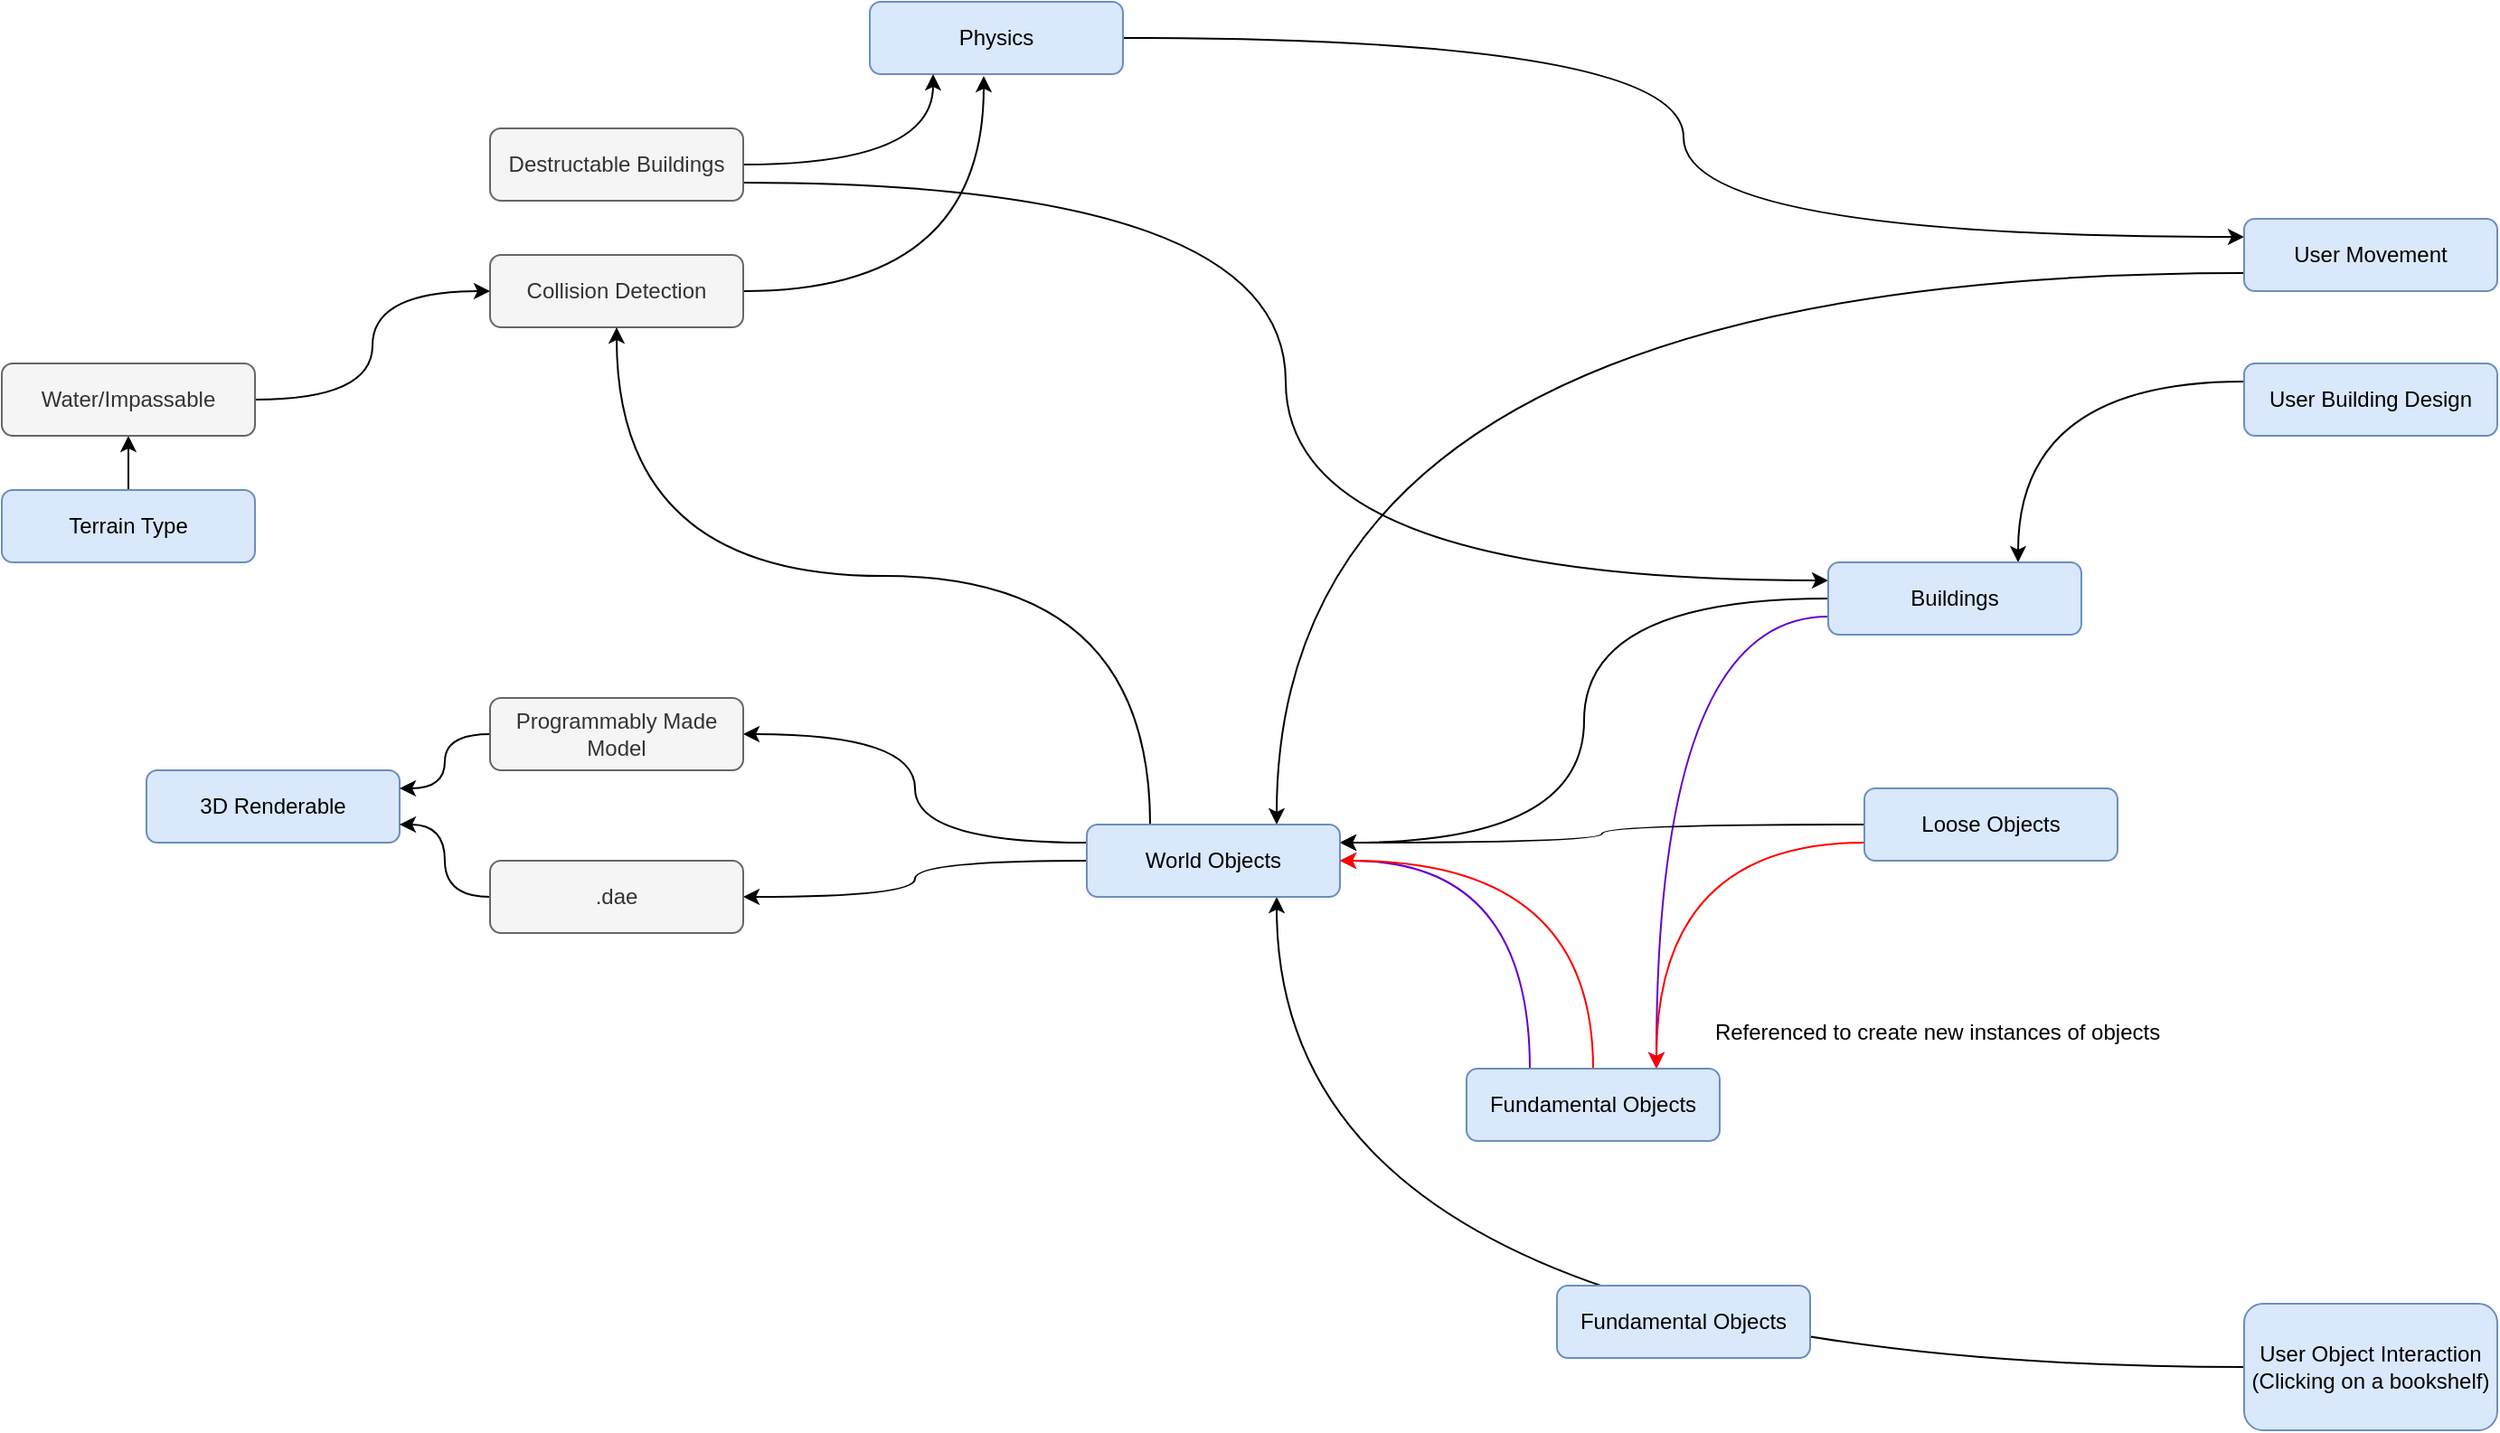 <mxfile version="13.6.4" type="github">
  <diagram id="YuxSeg3jxWOvCLHMLxM0" name="Page-1">
    <mxGraphModel dx="1888" dy="603" grid="1" gridSize="10" guides="1" tooltips="1" connect="1" arrows="1" fold="1" page="1" pageScale="1" pageWidth="850" pageHeight="1100" math="0" shadow="0">
      <root>
        <mxCell id="0" />
        <mxCell id="1" parent="0" />
        <mxCell id="iXWuRrLyi4cy8TGjW2jB-23" style="edgeStyle=orthogonalEdgeStyle;orthogonalLoop=1;jettySize=auto;html=1;exitX=1;exitY=0.5;exitDx=0;exitDy=0;entryX=0;entryY=0.25;entryDx=0;entryDy=0;curved=1;" parent="1" source="iXWuRrLyi4cy8TGjW2jB-1" target="iXWuRrLyi4cy8TGjW2jB-7" edge="1">
          <mxGeometry relative="1" as="geometry" />
        </mxCell>
        <mxCell id="iXWuRrLyi4cy8TGjW2jB-1" value="Physics" style="rounded=1;whiteSpace=wrap;html=1;fillColor=#dae8fc;strokeColor=#6c8ebf;" parent="1" vertex="1">
          <mxGeometry x="-230" y="90" width="140" height="40" as="geometry" />
        </mxCell>
        <mxCell id="iXWuRrLyi4cy8TGjW2jB-4" style="edgeStyle=orthogonalEdgeStyle;orthogonalLoop=1;jettySize=auto;html=1;exitX=1;exitY=0.5;exitDx=0;exitDy=0;entryX=0.25;entryY=1;entryDx=0;entryDy=0;curved=1;" parent="1" source="iXWuRrLyi4cy8TGjW2jB-2" target="iXWuRrLyi4cy8TGjW2jB-1" edge="1">
          <mxGeometry relative="1" as="geometry" />
        </mxCell>
        <mxCell id="iXWuRrLyi4cy8TGjW2jB-22" style="edgeStyle=orthogonalEdgeStyle;orthogonalLoop=1;jettySize=auto;html=1;exitX=1;exitY=0.75;exitDx=0;exitDy=0;entryX=0;entryY=0.25;entryDx=0;entryDy=0;curved=1;" parent="1" source="iXWuRrLyi4cy8TGjW2jB-2" target="iXWuRrLyi4cy8TGjW2jB-9" edge="1">
          <mxGeometry relative="1" as="geometry" />
        </mxCell>
        <mxCell id="iXWuRrLyi4cy8TGjW2jB-2" value="Destructable Buildings" style="rounded=1;whiteSpace=wrap;html=1;fillColor=#f5f5f5;strokeColor=#666666;fontColor=#333333;" parent="1" vertex="1">
          <mxGeometry x="-440" y="160" width="140" height="40" as="geometry" />
        </mxCell>
        <mxCell id="iXWuRrLyi4cy8TGjW2jB-5" style="edgeStyle=orthogonalEdgeStyle;orthogonalLoop=1;jettySize=auto;html=1;exitX=1;exitY=0.5;exitDx=0;exitDy=0;entryX=0.45;entryY=1.025;entryDx=0;entryDy=0;entryPerimeter=0;curved=1;" parent="1" source="iXWuRrLyi4cy8TGjW2jB-3" target="iXWuRrLyi4cy8TGjW2jB-1" edge="1">
          <mxGeometry relative="1" as="geometry" />
        </mxCell>
        <mxCell id="iXWuRrLyi4cy8TGjW2jB-3" value="Collision Detection" style="rounded=1;whiteSpace=wrap;html=1;fillColor=#f5f5f5;strokeColor=#666666;fontColor=#333333;" parent="1" vertex="1">
          <mxGeometry x="-440" y="230" width="140" height="40" as="geometry" />
        </mxCell>
        <mxCell id="iXWuRrLyi4cy8TGjW2jB-26" style="edgeStyle=orthogonalEdgeStyle;curved=1;orthogonalLoop=1;jettySize=auto;html=1;exitX=0;exitY=0.25;exitDx=0;exitDy=0;entryX=0.75;entryY=0;entryDx=0;entryDy=0;" parent="1" source="iXWuRrLyi4cy8TGjW2jB-6" target="iXWuRrLyi4cy8TGjW2jB-9" edge="1">
          <mxGeometry relative="1" as="geometry" />
        </mxCell>
        <mxCell id="iXWuRrLyi4cy8TGjW2jB-6" value="User Building Design" style="rounded=1;whiteSpace=wrap;html=1;fillColor=#dae8fc;strokeColor=#6c8ebf;" parent="1" vertex="1">
          <mxGeometry x="530" y="290" width="140" height="40" as="geometry" />
        </mxCell>
        <mxCell id="iXWuRrLyi4cy8TGjW2jB-24" style="edgeStyle=orthogonalEdgeStyle;orthogonalLoop=1;jettySize=auto;html=1;exitX=0;exitY=0.75;exitDx=0;exitDy=0;entryX=0.75;entryY=0;entryDx=0;entryDy=0;curved=1;" parent="1" source="iXWuRrLyi4cy8TGjW2jB-7" target="iXWuRrLyi4cy8TGjW2jB-11" edge="1">
          <mxGeometry relative="1" as="geometry" />
        </mxCell>
        <mxCell id="iXWuRrLyi4cy8TGjW2jB-7" value="User Movement" style="rounded=1;whiteSpace=wrap;html=1;fillColor=#dae8fc;strokeColor=#6c8ebf;" parent="1" vertex="1">
          <mxGeometry x="530" y="210" width="140" height="40" as="geometry" />
        </mxCell>
        <mxCell id="iXWuRrLyi4cy8TGjW2jB-25" style="edgeStyle=orthogonalEdgeStyle;orthogonalLoop=1;jettySize=auto;html=1;exitX=0;exitY=0.5;exitDx=0;exitDy=0;entryX=0.75;entryY=1;entryDx=0;entryDy=0;curved=1;" parent="1" source="iXWuRrLyi4cy8TGjW2jB-8" target="iXWuRrLyi4cy8TGjW2jB-11" edge="1">
          <mxGeometry relative="1" as="geometry" />
        </mxCell>
        <mxCell id="iXWuRrLyi4cy8TGjW2jB-8" value="&lt;div&gt;User Object Interaction&lt;/div&gt;&lt;div&gt;(Clicking on a bookshelf)&lt;br&gt;&lt;/div&gt;" style="rounded=1;whiteSpace=wrap;html=1;fillColor=#dae8fc;strokeColor=#6c8ebf;" parent="1" vertex="1">
          <mxGeometry x="530" y="810" width="140" height="70" as="geometry" />
        </mxCell>
        <mxCell id="iXWuRrLyi4cy8TGjW2jB-19" style="edgeStyle=orthogonalEdgeStyle;orthogonalLoop=1;jettySize=auto;html=1;exitX=0;exitY=0.75;exitDx=0;exitDy=0;entryX=0.75;entryY=0;entryDx=0;entryDy=0;curved=1;strokeColor=#6600CC;" parent="1" source="iXWuRrLyi4cy8TGjW2jB-9" target="MRdUohMKE5MbHkfsEwIv-5" edge="1">
          <mxGeometry relative="1" as="geometry" />
        </mxCell>
        <mxCell id="MRdUohMKE5MbHkfsEwIv-9" style="edgeStyle=orthogonalEdgeStyle;curved=1;orthogonalLoop=1;jettySize=auto;html=1;exitX=0;exitY=0.5;exitDx=0;exitDy=0;entryX=1;entryY=0.25;entryDx=0;entryDy=0;" edge="1" parent="1" source="iXWuRrLyi4cy8TGjW2jB-9" target="iXWuRrLyi4cy8TGjW2jB-11">
          <mxGeometry relative="1" as="geometry" />
        </mxCell>
        <mxCell id="iXWuRrLyi4cy8TGjW2jB-9" value="Buildings" style="rounded=1;whiteSpace=wrap;html=1;fillColor=#dae8fc;strokeColor=#6c8ebf;" parent="1" vertex="1">
          <mxGeometry x="300" y="400" width="140" height="40" as="geometry" />
        </mxCell>
        <mxCell id="iXWuRrLyi4cy8TGjW2jB-20" style="edgeStyle=orthogonalEdgeStyle;orthogonalLoop=1;jettySize=auto;html=1;exitX=0;exitY=0.75;exitDx=0;exitDy=0;entryX=0.75;entryY=0;entryDx=0;entryDy=0;curved=1;strokeColor=#FF0000;" parent="1" source="iXWuRrLyi4cy8TGjW2jB-10" target="MRdUohMKE5MbHkfsEwIv-5" edge="1">
          <mxGeometry relative="1" as="geometry" />
        </mxCell>
        <mxCell id="MRdUohMKE5MbHkfsEwIv-10" style="edgeStyle=orthogonalEdgeStyle;curved=1;orthogonalLoop=1;jettySize=auto;html=1;exitX=0;exitY=0.5;exitDx=0;exitDy=0;entryX=1;entryY=0.25;entryDx=0;entryDy=0;" edge="1" parent="1" source="iXWuRrLyi4cy8TGjW2jB-10" target="iXWuRrLyi4cy8TGjW2jB-11">
          <mxGeometry relative="1" as="geometry" />
        </mxCell>
        <mxCell id="iXWuRrLyi4cy8TGjW2jB-10" value="&lt;div&gt;Loose Objects&lt;/div&gt;" style="rounded=1;whiteSpace=wrap;html=1;fillColor=#dae8fc;strokeColor=#6c8ebf;" parent="1" vertex="1">
          <mxGeometry x="320" y="525" width="140" height="40" as="geometry" />
        </mxCell>
        <mxCell id="iXWuRrLyi4cy8TGjW2jB-17" style="edgeStyle=orthogonalEdgeStyle;orthogonalLoop=1;jettySize=auto;html=1;exitX=0;exitY=0.25;exitDx=0;exitDy=0;entryX=1;entryY=0.5;entryDx=0;entryDy=0;curved=1;" parent="1" source="iXWuRrLyi4cy8TGjW2jB-11" target="iXWuRrLyi4cy8TGjW2jB-13" edge="1">
          <mxGeometry relative="1" as="geometry" />
        </mxCell>
        <mxCell id="iXWuRrLyi4cy8TGjW2jB-18" style="edgeStyle=orthogonalEdgeStyle;orthogonalLoop=1;jettySize=auto;html=1;exitX=0;exitY=0.5;exitDx=0;exitDy=0;entryX=1;entryY=0.5;entryDx=0;entryDy=0;curved=1;" parent="1" source="iXWuRrLyi4cy8TGjW2jB-11" target="iXWuRrLyi4cy8TGjW2jB-14" edge="1">
          <mxGeometry relative="1" as="geometry" />
        </mxCell>
        <mxCell id="iXWuRrLyi4cy8TGjW2jB-21" style="edgeStyle=orthogonalEdgeStyle;orthogonalLoop=1;jettySize=auto;html=1;exitX=0.25;exitY=0;exitDx=0;exitDy=0;entryX=0.5;entryY=1;entryDx=0;entryDy=0;curved=1;" parent="1" source="iXWuRrLyi4cy8TGjW2jB-11" target="iXWuRrLyi4cy8TGjW2jB-3" edge="1">
          <mxGeometry relative="1" as="geometry" />
        </mxCell>
        <mxCell id="iXWuRrLyi4cy8TGjW2jB-11" value="World Objects" style="rounded=1;whiteSpace=wrap;html=1;fillColor=#dae8fc;strokeColor=#6c8ebf;" parent="1" vertex="1">
          <mxGeometry x="-110" y="545" width="140" height="40" as="geometry" />
        </mxCell>
        <mxCell id="iXWuRrLyi4cy8TGjW2jB-12" value="3D Renderable" style="rounded=1;whiteSpace=wrap;html=1;fillColor=#dae8fc;strokeColor=#6c8ebf;" parent="1" vertex="1">
          <mxGeometry x="-630" y="515" width="140" height="40" as="geometry" />
        </mxCell>
        <mxCell id="iXWuRrLyi4cy8TGjW2jB-15" style="edgeStyle=orthogonalEdgeStyle;orthogonalLoop=1;jettySize=auto;html=1;exitX=0;exitY=0.5;exitDx=0;exitDy=0;entryX=1;entryY=0.25;entryDx=0;entryDy=0;curved=1;" parent="1" source="iXWuRrLyi4cy8TGjW2jB-13" target="iXWuRrLyi4cy8TGjW2jB-12" edge="1">
          <mxGeometry relative="1" as="geometry" />
        </mxCell>
        <mxCell id="iXWuRrLyi4cy8TGjW2jB-13" value="&lt;div&gt;Programmably Made&lt;/div&gt;&lt;div&gt;Model&lt;br&gt;&lt;/div&gt;" style="rounded=1;whiteSpace=wrap;html=1;fillColor=#f5f5f5;strokeColor=#666666;fontColor=#333333;" parent="1" vertex="1">
          <mxGeometry x="-440" y="475" width="140" height="40" as="geometry" />
        </mxCell>
        <mxCell id="iXWuRrLyi4cy8TGjW2jB-16" style="edgeStyle=orthogonalEdgeStyle;orthogonalLoop=1;jettySize=auto;html=1;exitX=0;exitY=0.5;exitDx=0;exitDy=0;entryX=1;entryY=0.75;entryDx=0;entryDy=0;curved=1;" parent="1" source="iXWuRrLyi4cy8TGjW2jB-14" target="iXWuRrLyi4cy8TGjW2jB-12" edge="1">
          <mxGeometry relative="1" as="geometry" />
        </mxCell>
        <mxCell id="iXWuRrLyi4cy8TGjW2jB-14" value=".dae" style="rounded=1;whiteSpace=wrap;html=1;fillColor=#f5f5f5;strokeColor=#666666;fontColor=#333333;" parent="1" vertex="1">
          <mxGeometry x="-440" y="565" width="140" height="40" as="geometry" />
        </mxCell>
        <mxCell id="iXWuRrLyi4cy8TGjW2jB-27" value="Fundamental Objects" style="rounded=1;whiteSpace=wrap;html=1;fillColor=#dae8fc;strokeColor=#6c8ebf;" parent="1" vertex="1">
          <mxGeometry x="150" y="800" width="140" height="40" as="geometry" />
        </mxCell>
        <mxCell id="MRdUohMKE5MbHkfsEwIv-3" style="edgeStyle=orthogonalEdgeStyle;rounded=0;orthogonalLoop=1;jettySize=auto;html=1;exitX=0.5;exitY=0;exitDx=0;exitDy=0;entryX=0.5;entryY=1;entryDx=0;entryDy=0;" edge="1" parent="1" source="MRdUohMKE5MbHkfsEwIv-1" target="MRdUohMKE5MbHkfsEwIv-2">
          <mxGeometry relative="1" as="geometry" />
        </mxCell>
        <mxCell id="MRdUohMKE5MbHkfsEwIv-1" value="Terrain Type" style="rounded=1;whiteSpace=wrap;html=1;fillColor=#dae8fc;strokeColor=#6c8ebf;" vertex="1" parent="1">
          <mxGeometry x="-710" y="360" width="140" height="40" as="geometry" />
        </mxCell>
        <mxCell id="MRdUohMKE5MbHkfsEwIv-4" style="edgeStyle=orthogonalEdgeStyle;orthogonalLoop=1;jettySize=auto;html=1;exitX=1;exitY=0.5;exitDx=0;exitDy=0;entryX=0;entryY=0.5;entryDx=0;entryDy=0;curved=1;" edge="1" parent="1" source="MRdUohMKE5MbHkfsEwIv-2" target="iXWuRrLyi4cy8TGjW2jB-3">
          <mxGeometry relative="1" as="geometry" />
        </mxCell>
        <mxCell id="MRdUohMKE5MbHkfsEwIv-2" value="Water/Impassable" style="rounded=1;whiteSpace=wrap;html=1;fillColor=#f5f5f5;strokeColor=#666666;fontColor=#333333;" vertex="1" parent="1">
          <mxGeometry x="-710" y="290" width="140" height="40" as="geometry" />
        </mxCell>
        <mxCell id="MRdUohMKE5MbHkfsEwIv-6" style="edgeStyle=orthogonalEdgeStyle;curved=1;orthogonalLoop=1;jettySize=auto;html=1;exitX=0.25;exitY=0;exitDx=0;exitDy=0;entryX=1;entryY=0.5;entryDx=0;entryDy=0;strokeColor=#6600CC;" edge="1" parent="1" source="MRdUohMKE5MbHkfsEwIv-5" target="iXWuRrLyi4cy8TGjW2jB-11">
          <mxGeometry relative="1" as="geometry" />
        </mxCell>
        <mxCell id="MRdUohMKE5MbHkfsEwIv-7" style="edgeStyle=orthogonalEdgeStyle;curved=1;orthogonalLoop=1;jettySize=auto;html=1;exitX=0.5;exitY=0;exitDx=0;exitDy=0;entryX=1;entryY=0.5;entryDx=0;entryDy=0;strokeColor=#FF0000;" edge="1" parent="1" source="MRdUohMKE5MbHkfsEwIv-5" target="iXWuRrLyi4cy8TGjW2jB-11">
          <mxGeometry relative="1" as="geometry" />
        </mxCell>
        <mxCell id="MRdUohMKE5MbHkfsEwIv-5" value="Fundamental Objects" style="rounded=1;whiteSpace=wrap;html=1;fillColor=#dae8fc;strokeColor=#6c8ebf;" vertex="1" parent="1">
          <mxGeometry x="100" y="680" width="140" height="40" as="geometry" />
        </mxCell>
        <mxCell id="MRdUohMKE5MbHkfsEwIv-11" value="Referenced to create new instances of objects" style="text;html=1;align=center;verticalAlign=middle;resizable=0;points=[];autosize=1;" vertex="1" parent="1">
          <mxGeometry x="210" y="650" width="300" height="20" as="geometry" />
        </mxCell>
      </root>
    </mxGraphModel>
  </diagram>
</mxfile>
